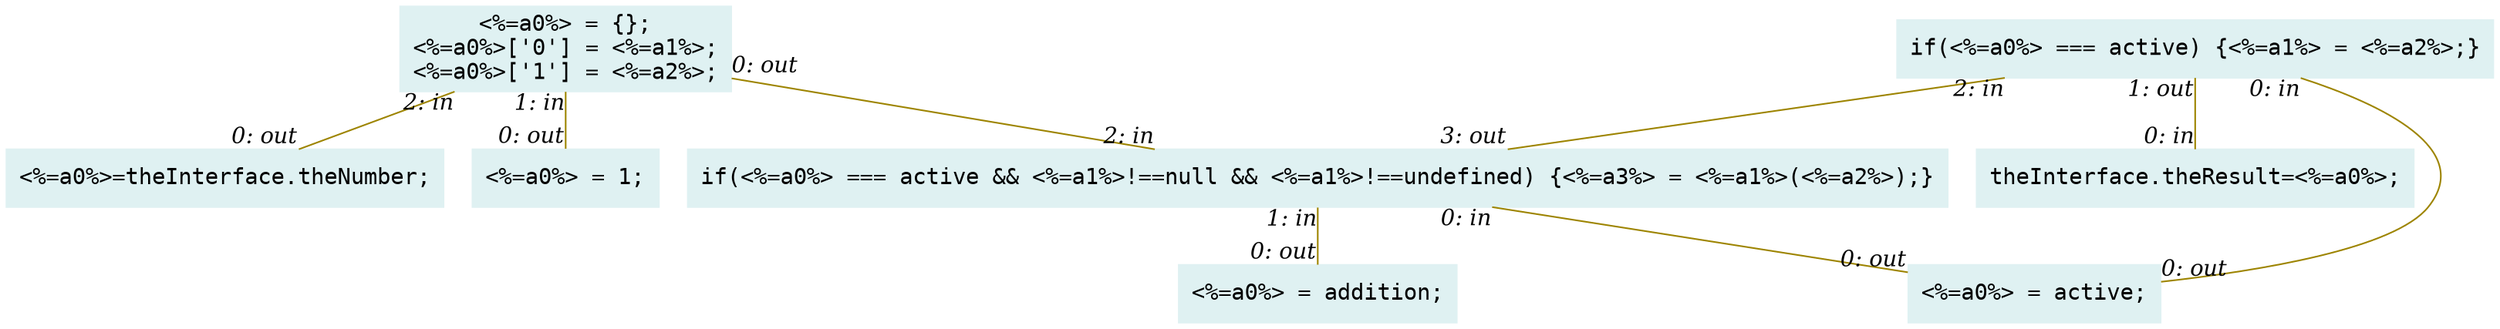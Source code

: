 digraph g{node_7654 [shape="box", style="filled", color="#dff1f2", fontname="Courier", label="<%=a0%>=theInterface.theNumber;
" ]
node_7656 [shape="box", style="filled", color="#dff1f2", fontname="Courier", label="theInterface.theResult=<%=a0%>;
" ]
node_7710 [shape="box", style="filled", color="#dff1f2", fontname="Courier", label="<%=a0%> = active;
" ]
node_7715 [shape="box", style="filled", color="#dff1f2", fontname="Courier", label="<%=a0%> = addition;
" ]
node_7717 [shape="box", style="filled", color="#dff1f2", fontname="Courier", label="<%=a0%> = 1;
" ]
node_7719 [shape="box", style="filled", color="#dff1f2", fontname="Courier", label="if(<%=a0%> === active && <%=a1%>!==null && <%=a1%>!==undefined) {<%=a3%> = <%=a1%>(<%=a2%>);}
" ]
node_7736 [shape="box", style="filled", color="#dff1f2", fontname="Courier", label="<%=a0%> = {};
<%=a0%>['0'] = <%=a1%>;
<%=a0%>['1'] = <%=a2%>;
" ]
node_7740 [shape="box", style="filled", color="#dff1f2", fontname="Courier", label="if(<%=a0%> === active) {<%=a1%> = <%=a2%>;}
" ]
node_7719 -> node_7710 [dir=none, arrowHead=none, fontname="Times-Italic", arrowsize=1, color="#9d8400", label="",  headlabel="0: out", taillabel="0: in" ]
node_7719 -> node_7715 [dir=none, arrowHead=none, fontname="Times-Italic", arrowsize=1, color="#9d8400", label="",  headlabel="0: out", taillabel="1: in" ]
node_7736 -> node_7654 [dir=none, arrowHead=none, fontname="Times-Italic", arrowsize=1, color="#9d8400", label="",  headlabel="0: out", taillabel="2: in" ]
node_7736 -> node_7717 [dir=none, arrowHead=none, fontname="Times-Italic", arrowsize=1, color="#9d8400", label="",  headlabel="0: out", taillabel="1: in" ]
node_7736 -> node_7719 [dir=none, arrowHead=none, fontname="Times-Italic", arrowsize=1, color="#9d8400", label="",  headlabel="2: in", taillabel="0: out" ]
node_7740 -> node_7710 [dir=none, arrowHead=none, fontname="Times-Italic", arrowsize=1, color="#9d8400", label="",  headlabel="0: out", taillabel="0: in" ]
node_7740 -> node_7656 [dir=none, arrowHead=none, fontname="Times-Italic", arrowsize=1, color="#9d8400", label="",  headlabel="0: in", taillabel="1: out" ]
node_7740 -> node_7719 [dir=none, arrowHead=none, fontname="Times-Italic", arrowsize=1, color="#9d8400", label="",  headlabel="3: out", taillabel="2: in" ]
}